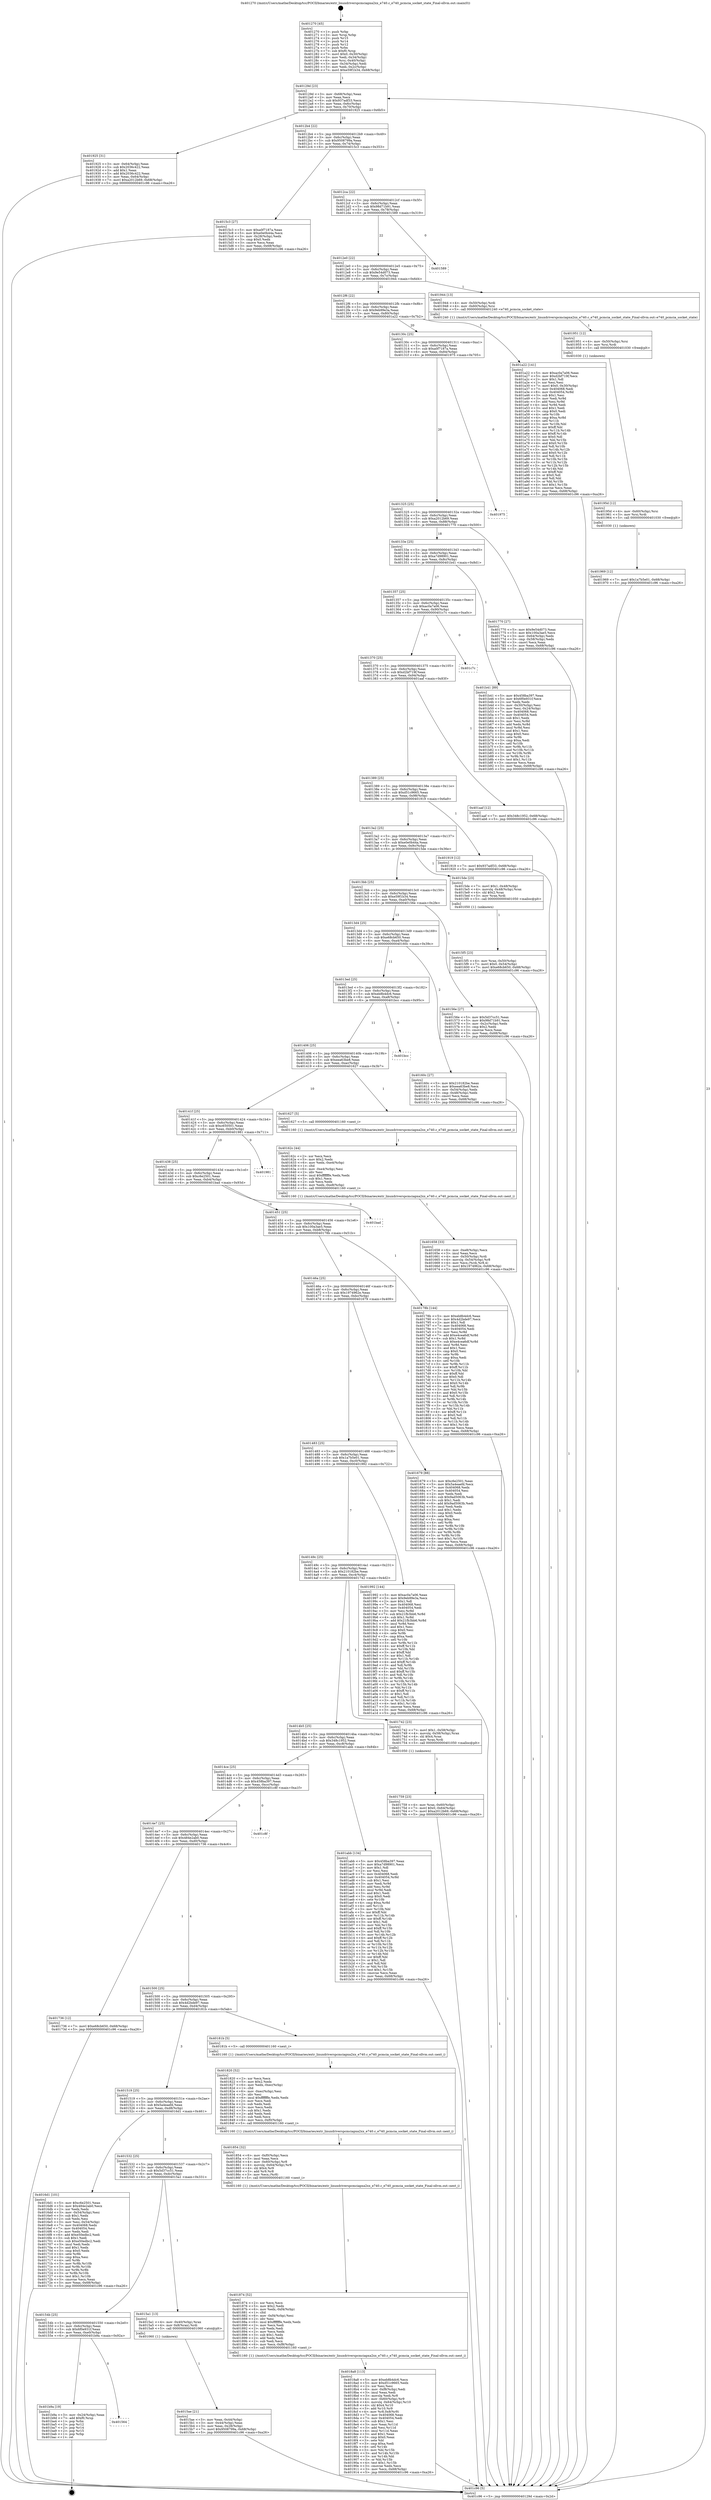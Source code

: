 digraph "0x401270" {
  label = "0x401270 (/mnt/c/Users/mathe/Desktop/tcc/POCII/binaries/extr_linuxdriverspcmciapxa2xx_e740.c_e740_pcmcia_socket_state_Final-ollvm.out::main(0))"
  labelloc = "t"
  node[shape=record]

  Entry [label="",width=0.3,height=0.3,shape=circle,fillcolor=black,style=filled]
  "0x40129d" [label="{
     0x40129d [23]\l
     | [instrs]\l
     &nbsp;&nbsp;0x40129d \<+3\>: mov -0x68(%rbp),%eax\l
     &nbsp;&nbsp;0x4012a0 \<+2\>: mov %eax,%ecx\l
     &nbsp;&nbsp;0x4012a2 \<+6\>: sub $0x937adf33,%ecx\l
     &nbsp;&nbsp;0x4012a8 \<+3\>: mov %eax,-0x6c(%rbp)\l
     &nbsp;&nbsp;0x4012ab \<+3\>: mov %ecx,-0x70(%rbp)\l
     &nbsp;&nbsp;0x4012ae \<+6\>: je 0000000000401925 \<main+0x6b5\>\l
  }"]
  "0x401925" [label="{
     0x401925 [31]\l
     | [instrs]\l
     &nbsp;&nbsp;0x401925 \<+3\>: mov -0x64(%rbp),%eax\l
     &nbsp;&nbsp;0x401928 \<+5\>: sub $0x2036c422,%eax\l
     &nbsp;&nbsp;0x40192d \<+3\>: add $0x1,%eax\l
     &nbsp;&nbsp;0x401930 \<+5\>: add $0x2036c422,%eax\l
     &nbsp;&nbsp;0x401935 \<+3\>: mov %eax,-0x64(%rbp)\l
     &nbsp;&nbsp;0x401938 \<+7\>: movl $0xa2012b69,-0x68(%rbp)\l
     &nbsp;&nbsp;0x40193f \<+5\>: jmp 0000000000401c96 \<main+0xa26\>\l
  }"]
  "0x4012b4" [label="{
     0x4012b4 [22]\l
     | [instrs]\l
     &nbsp;&nbsp;0x4012b4 \<+5\>: jmp 00000000004012b9 \<main+0x49\>\l
     &nbsp;&nbsp;0x4012b9 \<+3\>: mov -0x6c(%rbp),%eax\l
     &nbsp;&nbsp;0x4012bc \<+5\>: sub $0x9508799a,%eax\l
     &nbsp;&nbsp;0x4012c1 \<+3\>: mov %eax,-0x74(%rbp)\l
     &nbsp;&nbsp;0x4012c4 \<+6\>: je 00000000004015c3 \<main+0x353\>\l
  }"]
  Exit [label="",width=0.3,height=0.3,shape=circle,fillcolor=black,style=filled,peripheries=2]
  "0x4015c3" [label="{
     0x4015c3 [27]\l
     | [instrs]\l
     &nbsp;&nbsp;0x4015c3 \<+5\>: mov $0xa0f7187a,%eax\l
     &nbsp;&nbsp;0x4015c8 \<+5\>: mov $0xe0e0b44a,%ecx\l
     &nbsp;&nbsp;0x4015cd \<+3\>: mov -0x28(%rbp),%edx\l
     &nbsp;&nbsp;0x4015d0 \<+3\>: cmp $0x0,%edx\l
     &nbsp;&nbsp;0x4015d3 \<+3\>: cmove %ecx,%eax\l
     &nbsp;&nbsp;0x4015d6 \<+3\>: mov %eax,-0x68(%rbp)\l
     &nbsp;&nbsp;0x4015d9 \<+5\>: jmp 0000000000401c96 \<main+0xa26\>\l
  }"]
  "0x4012ca" [label="{
     0x4012ca [22]\l
     | [instrs]\l
     &nbsp;&nbsp;0x4012ca \<+5\>: jmp 00000000004012cf \<main+0x5f\>\l
     &nbsp;&nbsp;0x4012cf \<+3\>: mov -0x6c(%rbp),%eax\l
     &nbsp;&nbsp;0x4012d2 \<+5\>: sub $0x98d71b91,%eax\l
     &nbsp;&nbsp;0x4012d7 \<+3\>: mov %eax,-0x78(%rbp)\l
     &nbsp;&nbsp;0x4012da \<+6\>: je 0000000000401589 \<main+0x319\>\l
  }"]
  "0x401564" [label="{
     0x401564\l
  }", style=dashed]
  "0x401589" [label="{
     0x401589\l
  }", style=dashed]
  "0x4012e0" [label="{
     0x4012e0 [22]\l
     | [instrs]\l
     &nbsp;&nbsp;0x4012e0 \<+5\>: jmp 00000000004012e5 \<main+0x75\>\l
     &nbsp;&nbsp;0x4012e5 \<+3\>: mov -0x6c(%rbp),%eax\l
     &nbsp;&nbsp;0x4012e8 \<+5\>: sub $0x9e54d073,%eax\l
     &nbsp;&nbsp;0x4012ed \<+3\>: mov %eax,-0x7c(%rbp)\l
     &nbsp;&nbsp;0x4012f0 \<+6\>: je 0000000000401944 \<main+0x6d4\>\l
  }"]
  "0x401b9a" [label="{
     0x401b9a [19]\l
     | [instrs]\l
     &nbsp;&nbsp;0x401b9a \<+3\>: mov -0x24(%rbp),%eax\l
     &nbsp;&nbsp;0x401b9d \<+7\>: add $0xf0,%rsp\l
     &nbsp;&nbsp;0x401ba4 \<+1\>: pop %rbx\l
     &nbsp;&nbsp;0x401ba5 \<+2\>: pop %r12\l
     &nbsp;&nbsp;0x401ba7 \<+2\>: pop %r14\l
     &nbsp;&nbsp;0x401ba9 \<+2\>: pop %r15\l
     &nbsp;&nbsp;0x401bab \<+1\>: pop %rbp\l
     &nbsp;&nbsp;0x401bac \<+1\>: ret\l
  }"]
  "0x401944" [label="{
     0x401944 [13]\l
     | [instrs]\l
     &nbsp;&nbsp;0x401944 \<+4\>: mov -0x50(%rbp),%rdi\l
     &nbsp;&nbsp;0x401948 \<+4\>: mov -0x60(%rbp),%rsi\l
     &nbsp;&nbsp;0x40194c \<+5\>: call 0000000000401240 \<e740_pcmcia_socket_state\>\l
     | [calls]\l
     &nbsp;&nbsp;0x401240 \{1\} (/mnt/c/Users/mathe/Desktop/tcc/POCII/binaries/extr_linuxdriverspcmciapxa2xx_e740.c_e740_pcmcia_socket_state_Final-ollvm.out::e740_pcmcia_socket_state)\l
  }"]
  "0x4012f6" [label="{
     0x4012f6 [22]\l
     | [instrs]\l
     &nbsp;&nbsp;0x4012f6 \<+5\>: jmp 00000000004012fb \<main+0x8b\>\l
     &nbsp;&nbsp;0x4012fb \<+3\>: mov -0x6c(%rbp),%eax\l
     &nbsp;&nbsp;0x4012fe \<+5\>: sub $0x9eb99e3a,%eax\l
     &nbsp;&nbsp;0x401303 \<+3\>: mov %eax,-0x80(%rbp)\l
     &nbsp;&nbsp;0x401306 \<+6\>: je 0000000000401a22 \<main+0x7b2\>\l
  }"]
  "0x401969" [label="{
     0x401969 [12]\l
     | [instrs]\l
     &nbsp;&nbsp;0x401969 \<+7\>: movl $0x1a7b5e01,-0x68(%rbp)\l
     &nbsp;&nbsp;0x401970 \<+5\>: jmp 0000000000401c96 \<main+0xa26\>\l
  }"]
  "0x401a22" [label="{
     0x401a22 [141]\l
     | [instrs]\l
     &nbsp;&nbsp;0x401a22 \<+5\>: mov $0xac0a7a06,%eax\l
     &nbsp;&nbsp;0x401a27 \<+5\>: mov $0xd2bf719f,%ecx\l
     &nbsp;&nbsp;0x401a2c \<+2\>: mov $0x1,%dl\l
     &nbsp;&nbsp;0x401a2e \<+2\>: xor %esi,%esi\l
     &nbsp;&nbsp;0x401a30 \<+7\>: movl $0x0,-0x30(%rbp)\l
     &nbsp;&nbsp;0x401a37 \<+7\>: mov 0x404068,%edi\l
     &nbsp;&nbsp;0x401a3e \<+8\>: mov 0x404054,%r8d\l
     &nbsp;&nbsp;0x401a46 \<+3\>: sub $0x1,%esi\l
     &nbsp;&nbsp;0x401a49 \<+3\>: mov %edi,%r9d\l
     &nbsp;&nbsp;0x401a4c \<+3\>: add %esi,%r9d\l
     &nbsp;&nbsp;0x401a4f \<+4\>: imul %r9d,%edi\l
     &nbsp;&nbsp;0x401a53 \<+3\>: and $0x1,%edi\l
     &nbsp;&nbsp;0x401a56 \<+3\>: cmp $0x0,%edi\l
     &nbsp;&nbsp;0x401a59 \<+4\>: sete %r10b\l
     &nbsp;&nbsp;0x401a5d \<+4\>: cmp $0xa,%r8d\l
     &nbsp;&nbsp;0x401a61 \<+4\>: setl %r11b\l
     &nbsp;&nbsp;0x401a65 \<+3\>: mov %r10b,%bl\l
     &nbsp;&nbsp;0x401a68 \<+3\>: xor $0xff,%bl\l
     &nbsp;&nbsp;0x401a6b \<+3\>: mov %r11b,%r14b\l
     &nbsp;&nbsp;0x401a6e \<+4\>: xor $0xff,%r14b\l
     &nbsp;&nbsp;0x401a72 \<+3\>: xor $0x0,%dl\l
     &nbsp;&nbsp;0x401a75 \<+3\>: mov %bl,%r15b\l
     &nbsp;&nbsp;0x401a78 \<+4\>: and $0x0,%r15b\l
     &nbsp;&nbsp;0x401a7c \<+3\>: and %dl,%r10b\l
     &nbsp;&nbsp;0x401a7f \<+3\>: mov %r14b,%r12b\l
     &nbsp;&nbsp;0x401a82 \<+4\>: and $0x0,%r12b\l
     &nbsp;&nbsp;0x401a86 \<+3\>: and %dl,%r11b\l
     &nbsp;&nbsp;0x401a89 \<+3\>: or %r10b,%r15b\l
     &nbsp;&nbsp;0x401a8c \<+3\>: or %r11b,%r12b\l
     &nbsp;&nbsp;0x401a8f \<+3\>: xor %r12b,%r15b\l
     &nbsp;&nbsp;0x401a92 \<+3\>: or %r14b,%bl\l
     &nbsp;&nbsp;0x401a95 \<+3\>: xor $0xff,%bl\l
     &nbsp;&nbsp;0x401a98 \<+3\>: or $0x0,%dl\l
     &nbsp;&nbsp;0x401a9b \<+2\>: and %dl,%bl\l
     &nbsp;&nbsp;0x401a9d \<+3\>: or %bl,%r15b\l
     &nbsp;&nbsp;0x401aa0 \<+4\>: test $0x1,%r15b\l
     &nbsp;&nbsp;0x401aa4 \<+3\>: cmovne %ecx,%eax\l
     &nbsp;&nbsp;0x401aa7 \<+3\>: mov %eax,-0x68(%rbp)\l
     &nbsp;&nbsp;0x401aaa \<+5\>: jmp 0000000000401c96 \<main+0xa26\>\l
  }"]
  "0x40130c" [label="{
     0x40130c [25]\l
     | [instrs]\l
     &nbsp;&nbsp;0x40130c \<+5\>: jmp 0000000000401311 \<main+0xa1\>\l
     &nbsp;&nbsp;0x401311 \<+3\>: mov -0x6c(%rbp),%eax\l
     &nbsp;&nbsp;0x401314 \<+5\>: sub $0xa0f7187a,%eax\l
     &nbsp;&nbsp;0x401319 \<+6\>: mov %eax,-0x84(%rbp)\l
     &nbsp;&nbsp;0x40131f \<+6\>: je 0000000000401975 \<main+0x705\>\l
  }"]
  "0x40195d" [label="{
     0x40195d [12]\l
     | [instrs]\l
     &nbsp;&nbsp;0x40195d \<+4\>: mov -0x60(%rbp),%rsi\l
     &nbsp;&nbsp;0x401961 \<+3\>: mov %rsi,%rdi\l
     &nbsp;&nbsp;0x401964 \<+5\>: call 0000000000401030 \<free@plt\>\l
     | [calls]\l
     &nbsp;&nbsp;0x401030 \{1\} (unknown)\l
  }"]
  "0x401975" [label="{
     0x401975\l
  }", style=dashed]
  "0x401325" [label="{
     0x401325 [25]\l
     | [instrs]\l
     &nbsp;&nbsp;0x401325 \<+5\>: jmp 000000000040132a \<main+0xba\>\l
     &nbsp;&nbsp;0x40132a \<+3\>: mov -0x6c(%rbp),%eax\l
     &nbsp;&nbsp;0x40132d \<+5\>: sub $0xa2012b69,%eax\l
     &nbsp;&nbsp;0x401332 \<+6\>: mov %eax,-0x88(%rbp)\l
     &nbsp;&nbsp;0x401338 \<+6\>: je 0000000000401770 \<main+0x500\>\l
  }"]
  "0x401951" [label="{
     0x401951 [12]\l
     | [instrs]\l
     &nbsp;&nbsp;0x401951 \<+4\>: mov -0x50(%rbp),%rsi\l
     &nbsp;&nbsp;0x401955 \<+3\>: mov %rsi,%rdi\l
     &nbsp;&nbsp;0x401958 \<+5\>: call 0000000000401030 \<free@plt\>\l
     | [calls]\l
     &nbsp;&nbsp;0x401030 \{1\} (unknown)\l
  }"]
  "0x401770" [label="{
     0x401770 [27]\l
     | [instrs]\l
     &nbsp;&nbsp;0x401770 \<+5\>: mov $0x9e54d073,%eax\l
     &nbsp;&nbsp;0x401775 \<+5\>: mov $0x100a3ae5,%ecx\l
     &nbsp;&nbsp;0x40177a \<+3\>: mov -0x64(%rbp),%edx\l
     &nbsp;&nbsp;0x40177d \<+3\>: cmp -0x58(%rbp),%edx\l
     &nbsp;&nbsp;0x401780 \<+3\>: cmovl %ecx,%eax\l
     &nbsp;&nbsp;0x401783 \<+3\>: mov %eax,-0x68(%rbp)\l
     &nbsp;&nbsp;0x401786 \<+5\>: jmp 0000000000401c96 \<main+0xa26\>\l
  }"]
  "0x40133e" [label="{
     0x40133e [25]\l
     | [instrs]\l
     &nbsp;&nbsp;0x40133e \<+5\>: jmp 0000000000401343 \<main+0xd3\>\l
     &nbsp;&nbsp;0x401343 \<+3\>: mov -0x6c(%rbp),%eax\l
     &nbsp;&nbsp;0x401346 \<+5\>: sub $0xa7d98901,%eax\l
     &nbsp;&nbsp;0x40134b \<+6\>: mov %eax,-0x8c(%rbp)\l
     &nbsp;&nbsp;0x401351 \<+6\>: je 0000000000401b41 \<main+0x8d1\>\l
  }"]
  "0x4018a8" [label="{
     0x4018a8 [113]\l
     | [instrs]\l
     &nbsp;&nbsp;0x4018a8 \<+5\>: mov $0xeb8b4dc6,%ecx\l
     &nbsp;&nbsp;0x4018ad \<+5\>: mov $0xd51c9665,%edx\l
     &nbsp;&nbsp;0x4018b2 \<+2\>: xor %esi,%esi\l
     &nbsp;&nbsp;0x4018b4 \<+6\>: mov -0xf8(%rbp),%edi\l
     &nbsp;&nbsp;0x4018ba \<+3\>: imul %eax,%edi\l
     &nbsp;&nbsp;0x4018bd \<+3\>: movslq %edi,%r8\l
     &nbsp;&nbsp;0x4018c0 \<+4\>: mov -0x60(%rbp),%r9\l
     &nbsp;&nbsp;0x4018c4 \<+4\>: movslq -0x64(%rbp),%r10\l
     &nbsp;&nbsp;0x4018c8 \<+4\>: shl $0x4,%r10\l
     &nbsp;&nbsp;0x4018cc \<+3\>: add %r10,%r9\l
     &nbsp;&nbsp;0x4018cf \<+4\>: mov %r8,0x8(%r9)\l
     &nbsp;&nbsp;0x4018d3 \<+7\>: mov 0x404068,%eax\l
     &nbsp;&nbsp;0x4018da \<+7\>: mov 0x404054,%edi\l
     &nbsp;&nbsp;0x4018e1 \<+3\>: sub $0x1,%esi\l
     &nbsp;&nbsp;0x4018e4 \<+3\>: mov %eax,%r11d\l
     &nbsp;&nbsp;0x4018e7 \<+3\>: add %esi,%r11d\l
     &nbsp;&nbsp;0x4018ea \<+4\>: imul %r11d,%eax\l
     &nbsp;&nbsp;0x4018ee \<+3\>: and $0x1,%eax\l
     &nbsp;&nbsp;0x4018f1 \<+3\>: cmp $0x0,%eax\l
     &nbsp;&nbsp;0x4018f4 \<+3\>: sete %bl\l
     &nbsp;&nbsp;0x4018f7 \<+3\>: cmp $0xa,%edi\l
     &nbsp;&nbsp;0x4018fa \<+4\>: setl %r14b\l
     &nbsp;&nbsp;0x4018fe \<+3\>: mov %bl,%r15b\l
     &nbsp;&nbsp;0x401901 \<+3\>: and %r14b,%r15b\l
     &nbsp;&nbsp;0x401904 \<+3\>: xor %r14b,%bl\l
     &nbsp;&nbsp;0x401907 \<+3\>: or %bl,%r15b\l
     &nbsp;&nbsp;0x40190a \<+4\>: test $0x1,%r15b\l
     &nbsp;&nbsp;0x40190e \<+3\>: cmovne %edx,%ecx\l
     &nbsp;&nbsp;0x401911 \<+3\>: mov %ecx,-0x68(%rbp)\l
     &nbsp;&nbsp;0x401914 \<+5\>: jmp 0000000000401c96 \<main+0xa26\>\l
  }"]
  "0x401b41" [label="{
     0x401b41 [89]\l
     | [instrs]\l
     &nbsp;&nbsp;0x401b41 \<+5\>: mov $0x458ba397,%eax\l
     &nbsp;&nbsp;0x401b46 \<+5\>: mov $0x6f0e931f,%ecx\l
     &nbsp;&nbsp;0x401b4b \<+2\>: xor %edx,%edx\l
     &nbsp;&nbsp;0x401b4d \<+3\>: mov -0x30(%rbp),%esi\l
     &nbsp;&nbsp;0x401b50 \<+3\>: mov %esi,-0x24(%rbp)\l
     &nbsp;&nbsp;0x401b53 \<+7\>: mov 0x404068,%esi\l
     &nbsp;&nbsp;0x401b5a \<+7\>: mov 0x404054,%edi\l
     &nbsp;&nbsp;0x401b61 \<+3\>: sub $0x1,%edx\l
     &nbsp;&nbsp;0x401b64 \<+3\>: mov %esi,%r8d\l
     &nbsp;&nbsp;0x401b67 \<+3\>: add %edx,%r8d\l
     &nbsp;&nbsp;0x401b6a \<+4\>: imul %r8d,%esi\l
     &nbsp;&nbsp;0x401b6e \<+3\>: and $0x1,%esi\l
     &nbsp;&nbsp;0x401b71 \<+3\>: cmp $0x0,%esi\l
     &nbsp;&nbsp;0x401b74 \<+4\>: sete %r9b\l
     &nbsp;&nbsp;0x401b78 \<+3\>: cmp $0xa,%edi\l
     &nbsp;&nbsp;0x401b7b \<+4\>: setl %r10b\l
     &nbsp;&nbsp;0x401b7f \<+3\>: mov %r9b,%r11b\l
     &nbsp;&nbsp;0x401b82 \<+3\>: and %r10b,%r11b\l
     &nbsp;&nbsp;0x401b85 \<+3\>: xor %r10b,%r9b\l
     &nbsp;&nbsp;0x401b88 \<+3\>: or %r9b,%r11b\l
     &nbsp;&nbsp;0x401b8b \<+4\>: test $0x1,%r11b\l
     &nbsp;&nbsp;0x401b8f \<+3\>: cmovne %ecx,%eax\l
     &nbsp;&nbsp;0x401b92 \<+3\>: mov %eax,-0x68(%rbp)\l
     &nbsp;&nbsp;0x401b95 \<+5\>: jmp 0000000000401c96 \<main+0xa26\>\l
  }"]
  "0x401357" [label="{
     0x401357 [25]\l
     | [instrs]\l
     &nbsp;&nbsp;0x401357 \<+5\>: jmp 000000000040135c \<main+0xec\>\l
     &nbsp;&nbsp;0x40135c \<+3\>: mov -0x6c(%rbp),%eax\l
     &nbsp;&nbsp;0x40135f \<+5\>: sub $0xac0a7a06,%eax\l
     &nbsp;&nbsp;0x401364 \<+6\>: mov %eax,-0x90(%rbp)\l
     &nbsp;&nbsp;0x40136a \<+6\>: je 0000000000401c7c \<main+0xa0c\>\l
  }"]
  "0x401874" [label="{
     0x401874 [52]\l
     | [instrs]\l
     &nbsp;&nbsp;0x401874 \<+2\>: xor %ecx,%ecx\l
     &nbsp;&nbsp;0x401876 \<+5\>: mov $0x2,%edx\l
     &nbsp;&nbsp;0x40187b \<+6\>: mov %edx,-0xf4(%rbp)\l
     &nbsp;&nbsp;0x401881 \<+1\>: cltd\l
     &nbsp;&nbsp;0x401882 \<+6\>: mov -0xf4(%rbp),%esi\l
     &nbsp;&nbsp;0x401888 \<+2\>: idiv %esi\l
     &nbsp;&nbsp;0x40188a \<+6\>: imul $0xfffffffe,%edx,%edx\l
     &nbsp;&nbsp;0x401890 \<+2\>: mov %ecx,%edi\l
     &nbsp;&nbsp;0x401892 \<+2\>: sub %edx,%edi\l
     &nbsp;&nbsp;0x401894 \<+2\>: mov %ecx,%edx\l
     &nbsp;&nbsp;0x401896 \<+3\>: sub $0x1,%edx\l
     &nbsp;&nbsp;0x401899 \<+2\>: add %edx,%edi\l
     &nbsp;&nbsp;0x40189b \<+2\>: sub %edi,%ecx\l
     &nbsp;&nbsp;0x40189d \<+6\>: mov %ecx,-0xf8(%rbp)\l
     &nbsp;&nbsp;0x4018a3 \<+5\>: call 0000000000401160 \<next_i\>\l
     | [calls]\l
     &nbsp;&nbsp;0x401160 \{1\} (/mnt/c/Users/mathe/Desktop/tcc/POCII/binaries/extr_linuxdriverspcmciapxa2xx_e740.c_e740_pcmcia_socket_state_Final-ollvm.out::next_i)\l
  }"]
  "0x401c7c" [label="{
     0x401c7c\l
  }", style=dashed]
  "0x401370" [label="{
     0x401370 [25]\l
     | [instrs]\l
     &nbsp;&nbsp;0x401370 \<+5\>: jmp 0000000000401375 \<main+0x105\>\l
     &nbsp;&nbsp;0x401375 \<+3\>: mov -0x6c(%rbp),%eax\l
     &nbsp;&nbsp;0x401378 \<+5\>: sub $0xd2bf719f,%eax\l
     &nbsp;&nbsp;0x40137d \<+6\>: mov %eax,-0x94(%rbp)\l
     &nbsp;&nbsp;0x401383 \<+6\>: je 0000000000401aaf \<main+0x83f\>\l
  }"]
  "0x401854" [label="{
     0x401854 [32]\l
     | [instrs]\l
     &nbsp;&nbsp;0x401854 \<+6\>: mov -0xf0(%rbp),%ecx\l
     &nbsp;&nbsp;0x40185a \<+3\>: imul %eax,%ecx\l
     &nbsp;&nbsp;0x40185d \<+4\>: mov -0x60(%rbp),%r8\l
     &nbsp;&nbsp;0x401861 \<+4\>: movslq -0x64(%rbp),%r9\l
     &nbsp;&nbsp;0x401865 \<+4\>: shl $0x4,%r9\l
     &nbsp;&nbsp;0x401869 \<+3\>: add %r9,%r8\l
     &nbsp;&nbsp;0x40186c \<+3\>: mov %ecx,(%r8)\l
     &nbsp;&nbsp;0x40186f \<+5\>: call 0000000000401160 \<next_i\>\l
     | [calls]\l
     &nbsp;&nbsp;0x401160 \{1\} (/mnt/c/Users/mathe/Desktop/tcc/POCII/binaries/extr_linuxdriverspcmciapxa2xx_e740.c_e740_pcmcia_socket_state_Final-ollvm.out::next_i)\l
  }"]
  "0x401aaf" [label="{
     0x401aaf [12]\l
     | [instrs]\l
     &nbsp;&nbsp;0x401aaf \<+7\>: movl $0x348c1952,-0x68(%rbp)\l
     &nbsp;&nbsp;0x401ab6 \<+5\>: jmp 0000000000401c96 \<main+0xa26\>\l
  }"]
  "0x401389" [label="{
     0x401389 [25]\l
     | [instrs]\l
     &nbsp;&nbsp;0x401389 \<+5\>: jmp 000000000040138e \<main+0x11e\>\l
     &nbsp;&nbsp;0x40138e \<+3\>: mov -0x6c(%rbp),%eax\l
     &nbsp;&nbsp;0x401391 \<+5\>: sub $0xd51c9665,%eax\l
     &nbsp;&nbsp;0x401396 \<+6\>: mov %eax,-0x98(%rbp)\l
     &nbsp;&nbsp;0x40139c \<+6\>: je 0000000000401919 \<main+0x6a9\>\l
  }"]
  "0x401820" [label="{
     0x401820 [52]\l
     | [instrs]\l
     &nbsp;&nbsp;0x401820 \<+2\>: xor %ecx,%ecx\l
     &nbsp;&nbsp;0x401822 \<+5\>: mov $0x2,%edx\l
     &nbsp;&nbsp;0x401827 \<+6\>: mov %edx,-0xec(%rbp)\l
     &nbsp;&nbsp;0x40182d \<+1\>: cltd\l
     &nbsp;&nbsp;0x40182e \<+6\>: mov -0xec(%rbp),%esi\l
     &nbsp;&nbsp;0x401834 \<+2\>: idiv %esi\l
     &nbsp;&nbsp;0x401836 \<+6\>: imul $0xfffffffe,%edx,%edx\l
     &nbsp;&nbsp;0x40183c \<+2\>: mov %ecx,%edi\l
     &nbsp;&nbsp;0x40183e \<+2\>: sub %edx,%edi\l
     &nbsp;&nbsp;0x401840 \<+2\>: mov %ecx,%edx\l
     &nbsp;&nbsp;0x401842 \<+3\>: sub $0x1,%edx\l
     &nbsp;&nbsp;0x401845 \<+2\>: add %edx,%edi\l
     &nbsp;&nbsp;0x401847 \<+2\>: sub %edi,%ecx\l
     &nbsp;&nbsp;0x401849 \<+6\>: mov %ecx,-0xf0(%rbp)\l
     &nbsp;&nbsp;0x40184f \<+5\>: call 0000000000401160 \<next_i\>\l
     | [calls]\l
     &nbsp;&nbsp;0x401160 \{1\} (/mnt/c/Users/mathe/Desktop/tcc/POCII/binaries/extr_linuxdriverspcmciapxa2xx_e740.c_e740_pcmcia_socket_state_Final-ollvm.out::next_i)\l
  }"]
  "0x401919" [label="{
     0x401919 [12]\l
     | [instrs]\l
     &nbsp;&nbsp;0x401919 \<+7\>: movl $0x937adf33,-0x68(%rbp)\l
     &nbsp;&nbsp;0x401920 \<+5\>: jmp 0000000000401c96 \<main+0xa26\>\l
  }"]
  "0x4013a2" [label="{
     0x4013a2 [25]\l
     | [instrs]\l
     &nbsp;&nbsp;0x4013a2 \<+5\>: jmp 00000000004013a7 \<main+0x137\>\l
     &nbsp;&nbsp;0x4013a7 \<+3\>: mov -0x6c(%rbp),%eax\l
     &nbsp;&nbsp;0x4013aa \<+5\>: sub $0xe0e0b44a,%eax\l
     &nbsp;&nbsp;0x4013af \<+6\>: mov %eax,-0x9c(%rbp)\l
     &nbsp;&nbsp;0x4013b5 \<+6\>: je 00000000004015de \<main+0x36e\>\l
  }"]
  "0x401759" [label="{
     0x401759 [23]\l
     | [instrs]\l
     &nbsp;&nbsp;0x401759 \<+4\>: mov %rax,-0x60(%rbp)\l
     &nbsp;&nbsp;0x40175d \<+7\>: movl $0x0,-0x64(%rbp)\l
     &nbsp;&nbsp;0x401764 \<+7\>: movl $0xa2012b69,-0x68(%rbp)\l
     &nbsp;&nbsp;0x40176b \<+5\>: jmp 0000000000401c96 \<main+0xa26\>\l
  }"]
  "0x4015de" [label="{
     0x4015de [23]\l
     | [instrs]\l
     &nbsp;&nbsp;0x4015de \<+7\>: movl $0x1,-0x48(%rbp)\l
     &nbsp;&nbsp;0x4015e5 \<+4\>: movslq -0x48(%rbp),%rax\l
     &nbsp;&nbsp;0x4015e9 \<+4\>: shl $0x2,%rax\l
     &nbsp;&nbsp;0x4015ed \<+3\>: mov %rax,%rdi\l
     &nbsp;&nbsp;0x4015f0 \<+5\>: call 0000000000401050 \<malloc@plt\>\l
     | [calls]\l
     &nbsp;&nbsp;0x401050 \{1\} (unknown)\l
  }"]
  "0x4013bb" [label="{
     0x4013bb [25]\l
     | [instrs]\l
     &nbsp;&nbsp;0x4013bb \<+5\>: jmp 00000000004013c0 \<main+0x150\>\l
     &nbsp;&nbsp;0x4013c0 \<+3\>: mov -0x6c(%rbp),%eax\l
     &nbsp;&nbsp;0x4013c3 \<+5\>: sub $0xe59f1b34,%eax\l
     &nbsp;&nbsp;0x4013c8 \<+6\>: mov %eax,-0xa0(%rbp)\l
     &nbsp;&nbsp;0x4013ce \<+6\>: je 000000000040156e \<main+0x2fe\>\l
  }"]
  "0x401658" [label="{
     0x401658 [33]\l
     | [instrs]\l
     &nbsp;&nbsp;0x401658 \<+6\>: mov -0xe8(%rbp),%ecx\l
     &nbsp;&nbsp;0x40165e \<+3\>: imul %eax,%ecx\l
     &nbsp;&nbsp;0x401661 \<+4\>: mov -0x50(%rbp),%rdi\l
     &nbsp;&nbsp;0x401665 \<+4\>: movslq -0x54(%rbp),%r8\l
     &nbsp;&nbsp;0x401669 \<+4\>: mov %ecx,(%rdi,%r8,4)\l
     &nbsp;&nbsp;0x40166d \<+7\>: movl $0x1974962e,-0x68(%rbp)\l
     &nbsp;&nbsp;0x401674 \<+5\>: jmp 0000000000401c96 \<main+0xa26\>\l
  }"]
  "0x40156e" [label="{
     0x40156e [27]\l
     | [instrs]\l
     &nbsp;&nbsp;0x40156e \<+5\>: mov $0x5d37cc51,%eax\l
     &nbsp;&nbsp;0x401573 \<+5\>: mov $0x98d71b91,%ecx\l
     &nbsp;&nbsp;0x401578 \<+3\>: mov -0x2c(%rbp),%edx\l
     &nbsp;&nbsp;0x40157b \<+3\>: cmp $0x2,%edx\l
     &nbsp;&nbsp;0x40157e \<+3\>: cmovne %ecx,%eax\l
     &nbsp;&nbsp;0x401581 \<+3\>: mov %eax,-0x68(%rbp)\l
     &nbsp;&nbsp;0x401584 \<+5\>: jmp 0000000000401c96 \<main+0xa26\>\l
  }"]
  "0x4013d4" [label="{
     0x4013d4 [25]\l
     | [instrs]\l
     &nbsp;&nbsp;0x4013d4 \<+5\>: jmp 00000000004013d9 \<main+0x169\>\l
     &nbsp;&nbsp;0x4013d9 \<+3\>: mov -0x6c(%rbp),%eax\l
     &nbsp;&nbsp;0x4013dc \<+5\>: sub $0xe68cb650,%eax\l
     &nbsp;&nbsp;0x4013e1 \<+6\>: mov %eax,-0xa4(%rbp)\l
     &nbsp;&nbsp;0x4013e7 \<+6\>: je 000000000040160c \<main+0x39c\>\l
  }"]
  "0x401c96" [label="{
     0x401c96 [5]\l
     | [instrs]\l
     &nbsp;&nbsp;0x401c96 \<+5\>: jmp 000000000040129d \<main+0x2d\>\l
  }"]
  "0x401270" [label="{
     0x401270 [45]\l
     | [instrs]\l
     &nbsp;&nbsp;0x401270 \<+1\>: push %rbp\l
     &nbsp;&nbsp;0x401271 \<+3\>: mov %rsp,%rbp\l
     &nbsp;&nbsp;0x401274 \<+2\>: push %r15\l
     &nbsp;&nbsp;0x401276 \<+2\>: push %r14\l
     &nbsp;&nbsp;0x401278 \<+2\>: push %r12\l
     &nbsp;&nbsp;0x40127a \<+1\>: push %rbx\l
     &nbsp;&nbsp;0x40127b \<+7\>: sub $0xf0,%rsp\l
     &nbsp;&nbsp;0x401282 \<+7\>: movl $0x0,-0x30(%rbp)\l
     &nbsp;&nbsp;0x401289 \<+3\>: mov %edi,-0x34(%rbp)\l
     &nbsp;&nbsp;0x40128c \<+4\>: mov %rsi,-0x40(%rbp)\l
     &nbsp;&nbsp;0x401290 \<+3\>: mov -0x34(%rbp),%edi\l
     &nbsp;&nbsp;0x401293 \<+3\>: mov %edi,-0x2c(%rbp)\l
     &nbsp;&nbsp;0x401296 \<+7\>: movl $0xe59f1b34,-0x68(%rbp)\l
  }"]
  "0x40162c" [label="{
     0x40162c [44]\l
     | [instrs]\l
     &nbsp;&nbsp;0x40162c \<+2\>: xor %ecx,%ecx\l
     &nbsp;&nbsp;0x40162e \<+5\>: mov $0x2,%edx\l
     &nbsp;&nbsp;0x401633 \<+6\>: mov %edx,-0xe4(%rbp)\l
     &nbsp;&nbsp;0x401639 \<+1\>: cltd\l
     &nbsp;&nbsp;0x40163a \<+6\>: mov -0xe4(%rbp),%esi\l
     &nbsp;&nbsp;0x401640 \<+2\>: idiv %esi\l
     &nbsp;&nbsp;0x401642 \<+6\>: imul $0xfffffffe,%edx,%edx\l
     &nbsp;&nbsp;0x401648 \<+3\>: sub $0x1,%ecx\l
     &nbsp;&nbsp;0x40164b \<+2\>: sub %ecx,%edx\l
     &nbsp;&nbsp;0x40164d \<+6\>: mov %edx,-0xe8(%rbp)\l
     &nbsp;&nbsp;0x401653 \<+5\>: call 0000000000401160 \<next_i\>\l
     | [calls]\l
     &nbsp;&nbsp;0x401160 \{1\} (/mnt/c/Users/mathe/Desktop/tcc/POCII/binaries/extr_linuxdriverspcmciapxa2xx_e740.c_e740_pcmcia_socket_state_Final-ollvm.out::next_i)\l
  }"]
  "0x40160c" [label="{
     0x40160c [27]\l
     | [instrs]\l
     &nbsp;&nbsp;0x40160c \<+5\>: mov $0x210182be,%eax\l
     &nbsp;&nbsp;0x401611 \<+5\>: mov $0xeea63be8,%ecx\l
     &nbsp;&nbsp;0x401616 \<+3\>: mov -0x54(%rbp),%edx\l
     &nbsp;&nbsp;0x401619 \<+3\>: cmp -0x48(%rbp),%edx\l
     &nbsp;&nbsp;0x40161c \<+3\>: cmovl %ecx,%eax\l
     &nbsp;&nbsp;0x40161f \<+3\>: mov %eax,-0x68(%rbp)\l
     &nbsp;&nbsp;0x401622 \<+5\>: jmp 0000000000401c96 \<main+0xa26\>\l
  }"]
  "0x4013ed" [label="{
     0x4013ed [25]\l
     | [instrs]\l
     &nbsp;&nbsp;0x4013ed \<+5\>: jmp 00000000004013f2 \<main+0x182\>\l
     &nbsp;&nbsp;0x4013f2 \<+3\>: mov -0x6c(%rbp),%eax\l
     &nbsp;&nbsp;0x4013f5 \<+5\>: sub $0xeb8b4dc6,%eax\l
     &nbsp;&nbsp;0x4013fa \<+6\>: mov %eax,-0xa8(%rbp)\l
     &nbsp;&nbsp;0x401400 \<+6\>: je 0000000000401bcc \<main+0x95c\>\l
  }"]
  "0x4015f5" [label="{
     0x4015f5 [23]\l
     | [instrs]\l
     &nbsp;&nbsp;0x4015f5 \<+4\>: mov %rax,-0x50(%rbp)\l
     &nbsp;&nbsp;0x4015f9 \<+7\>: movl $0x0,-0x54(%rbp)\l
     &nbsp;&nbsp;0x401600 \<+7\>: movl $0xe68cb650,-0x68(%rbp)\l
     &nbsp;&nbsp;0x401607 \<+5\>: jmp 0000000000401c96 \<main+0xa26\>\l
  }"]
  "0x401bcc" [label="{
     0x401bcc\l
  }", style=dashed]
  "0x401406" [label="{
     0x401406 [25]\l
     | [instrs]\l
     &nbsp;&nbsp;0x401406 \<+5\>: jmp 000000000040140b \<main+0x19b\>\l
     &nbsp;&nbsp;0x40140b \<+3\>: mov -0x6c(%rbp),%eax\l
     &nbsp;&nbsp;0x40140e \<+5\>: sub $0xeea63be8,%eax\l
     &nbsp;&nbsp;0x401413 \<+6\>: mov %eax,-0xac(%rbp)\l
     &nbsp;&nbsp;0x401419 \<+6\>: je 0000000000401627 \<main+0x3b7\>\l
  }"]
  "0x4015ae" [label="{
     0x4015ae [21]\l
     | [instrs]\l
     &nbsp;&nbsp;0x4015ae \<+3\>: mov %eax,-0x44(%rbp)\l
     &nbsp;&nbsp;0x4015b1 \<+3\>: mov -0x44(%rbp),%eax\l
     &nbsp;&nbsp;0x4015b4 \<+3\>: mov %eax,-0x28(%rbp)\l
     &nbsp;&nbsp;0x4015b7 \<+7\>: movl $0x9508799a,-0x68(%rbp)\l
     &nbsp;&nbsp;0x4015be \<+5\>: jmp 0000000000401c96 \<main+0xa26\>\l
  }"]
  "0x401627" [label="{
     0x401627 [5]\l
     | [instrs]\l
     &nbsp;&nbsp;0x401627 \<+5\>: call 0000000000401160 \<next_i\>\l
     | [calls]\l
     &nbsp;&nbsp;0x401160 \{1\} (/mnt/c/Users/mathe/Desktop/tcc/POCII/binaries/extr_linuxdriverspcmciapxa2xx_e740.c_e740_pcmcia_socket_state_Final-ollvm.out::next_i)\l
  }"]
  "0x40141f" [label="{
     0x40141f [25]\l
     | [instrs]\l
     &nbsp;&nbsp;0x40141f \<+5\>: jmp 0000000000401424 \<main+0x1b4\>\l
     &nbsp;&nbsp;0x401424 \<+3\>: mov -0x6c(%rbp),%eax\l
     &nbsp;&nbsp;0x401427 \<+5\>: sub $0xc650501,%eax\l
     &nbsp;&nbsp;0x40142c \<+6\>: mov %eax,-0xb0(%rbp)\l
     &nbsp;&nbsp;0x401432 \<+6\>: je 0000000000401981 \<main+0x711\>\l
  }"]
  "0x40154b" [label="{
     0x40154b [25]\l
     | [instrs]\l
     &nbsp;&nbsp;0x40154b \<+5\>: jmp 0000000000401550 \<main+0x2e0\>\l
     &nbsp;&nbsp;0x401550 \<+3\>: mov -0x6c(%rbp),%eax\l
     &nbsp;&nbsp;0x401553 \<+5\>: sub $0x6f0e931f,%eax\l
     &nbsp;&nbsp;0x401558 \<+6\>: mov %eax,-0xe0(%rbp)\l
     &nbsp;&nbsp;0x40155e \<+6\>: je 0000000000401b9a \<main+0x92a\>\l
  }"]
  "0x401981" [label="{
     0x401981\l
  }", style=dashed]
  "0x401438" [label="{
     0x401438 [25]\l
     | [instrs]\l
     &nbsp;&nbsp;0x401438 \<+5\>: jmp 000000000040143d \<main+0x1cd\>\l
     &nbsp;&nbsp;0x40143d \<+3\>: mov -0x6c(%rbp),%eax\l
     &nbsp;&nbsp;0x401440 \<+5\>: sub $0xc6e2501,%eax\l
     &nbsp;&nbsp;0x401445 \<+6\>: mov %eax,-0xb4(%rbp)\l
     &nbsp;&nbsp;0x40144b \<+6\>: je 0000000000401bad \<main+0x93d\>\l
  }"]
  "0x4015a1" [label="{
     0x4015a1 [13]\l
     | [instrs]\l
     &nbsp;&nbsp;0x4015a1 \<+4\>: mov -0x40(%rbp),%rax\l
     &nbsp;&nbsp;0x4015a5 \<+4\>: mov 0x8(%rax),%rdi\l
     &nbsp;&nbsp;0x4015a9 \<+5\>: call 0000000000401060 \<atoi@plt\>\l
     | [calls]\l
     &nbsp;&nbsp;0x401060 \{1\} (unknown)\l
  }"]
  "0x401bad" [label="{
     0x401bad\l
  }", style=dashed]
  "0x401451" [label="{
     0x401451 [25]\l
     | [instrs]\l
     &nbsp;&nbsp;0x401451 \<+5\>: jmp 0000000000401456 \<main+0x1e6\>\l
     &nbsp;&nbsp;0x401456 \<+3\>: mov -0x6c(%rbp),%eax\l
     &nbsp;&nbsp;0x401459 \<+5\>: sub $0x100a3ae5,%eax\l
     &nbsp;&nbsp;0x40145e \<+6\>: mov %eax,-0xb8(%rbp)\l
     &nbsp;&nbsp;0x401464 \<+6\>: je 000000000040178b \<main+0x51b\>\l
  }"]
  "0x401532" [label="{
     0x401532 [25]\l
     | [instrs]\l
     &nbsp;&nbsp;0x401532 \<+5\>: jmp 0000000000401537 \<main+0x2c7\>\l
     &nbsp;&nbsp;0x401537 \<+3\>: mov -0x6c(%rbp),%eax\l
     &nbsp;&nbsp;0x40153a \<+5\>: sub $0x5d37cc51,%eax\l
     &nbsp;&nbsp;0x40153f \<+6\>: mov %eax,-0xdc(%rbp)\l
     &nbsp;&nbsp;0x401545 \<+6\>: je 00000000004015a1 \<main+0x331\>\l
  }"]
  "0x40178b" [label="{
     0x40178b [144]\l
     | [instrs]\l
     &nbsp;&nbsp;0x40178b \<+5\>: mov $0xeb8b4dc6,%eax\l
     &nbsp;&nbsp;0x401790 \<+5\>: mov $0x4d2bde97,%ecx\l
     &nbsp;&nbsp;0x401795 \<+2\>: mov $0x1,%dl\l
     &nbsp;&nbsp;0x401797 \<+7\>: mov 0x404068,%esi\l
     &nbsp;&nbsp;0x40179e \<+7\>: mov 0x404054,%edi\l
     &nbsp;&nbsp;0x4017a5 \<+3\>: mov %esi,%r8d\l
     &nbsp;&nbsp;0x4017a8 \<+7\>: add $0xe4cea6df,%r8d\l
     &nbsp;&nbsp;0x4017af \<+4\>: sub $0x1,%r8d\l
     &nbsp;&nbsp;0x4017b3 \<+7\>: sub $0xe4cea6df,%r8d\l
     &nbsp;&nbsp;0x4017ba \<+4\>: imul %r8d,%esi\l
     &nbsp;&nbsp;0x4017be \<+3\>: and $0x1,%esi\l
     &nbsp;&nbsp;0x4017c1 \<+3\>: cmp $0x0,%esi\l
     &nbsp;&nbsp;0x4017c4 \<+4\>: sete %r9b\l
     &nbsp;&nbsp;0x4017c8 \<+3\>: cmp $0xa,%edi\l
     &nbsp;&nbsp;0x4017cb \<+4\>: setl %r10b\l
     &nbsp;&nbsp;0x4017cf \<+3\>: mov %r9b,%r11b\l
     &nbsp;&nbsp;0x4017d2 \<+4\>: xor $0xff,%r11b\l
     &nbsp;&nbsp;0x4017d6 \<+3\>: mov %r10b,%bl\l
     &nbsp;&nbsp;0x4017d9 \<+3\>: xor $0xff,%bl\l
     &nbsp;&nbsp;0x4017dc \<+3\>: xor $0x0,%dl\l
     &nbsp;&nbsp;0x4017df \<+3\>: mov %r11b,%r14b\l
     &nbsp;&nbsp;0x4017e2 \<+4\>: and $0x0,%r14b\l
     &nbsp;&nbsp;0x4017e6 \<+3\>: and %dl,%r9b\l
     &nbsp;&nbsp;0x4017e9 \<+3\>: mov %bl,%r15b\l
     &nbsp;&nbsp;0x4017ec \<+4\>: and $0x0,%r15b\l
     &nbsp;&nbsp;0x4017f0 \<+3\>: and %dl,%r10b\l
     &nbsp;&nbsp;0x4017f3 \<+3\>: or %r9b,%r14b\l
     &nbsp;&nbsp;0x4017f6 \<+3\>: or %r10b,%r15b\l
     &nbsp;&nbsp;0x4017f9 \<+3\>: xor %r15b,%r14b\l
     &nbsp;&nbsp;0x4017fc \<+3\>: or %bl,%r11b\l
     &nbsp;&nbsp;0x4017ff \<+4\>: xor $0xff,%r11b\l
     &nbsp;&nbsp;0x401803 \<+3\>: or $0x0,%dl\l
     &nbsp;&nbsp;0x401806 \<+3\>: and %dl,%r11b\l
     &nbsp;&nbsp;0x401809 \<+3\>: or %r11b,%r14b\l
     &nbsp;&nbsp;0x40180c \<+4\>: test $0x1,%r14b\l
     &nbsp;&nbsp;0x401810 \<+3\>: cmovne %ecx,%eax\l
     &nbsp;&nbsp;0x401813 \<+3\>: mov %eax,-0x68(%rbp)\l
     &nbsp;&nbsp;0x401816 \<+5\>: jmp 0000000000401c96 \<main+0xa26\>\l
  }"]
  "0x40146a" [label="{
     0x40146a [25]\l
     | [instrs]\l
     &nbsp;&nbsp;0x40146a \<+5\>: jmp 000000000040146f \<main+0x1ff\>\l
     &nbsp;&nbsp;0x40146f \<+3\>: mov -0x6c(%rbp),%eax\l
     &nbsp;&nbsp;0x401472 \<+5\>: sub $0x1974962e,%eax\l
     &nbsp;&nbsp;0x401477 \<+6\>: mov %eax,-0xbc(%rbp)\l
     &nbsp;&nbsp;0x40147d \<+6\>: je 0000000000401679 \<main+0x409\>\l
  }"]
  "0x4016d1" [label="{
     0x4016d1 [101]\l
     | [instrs]\l
     &nbsp;&nbsp;0x4016d1 \<+5\>: mov $0xc6e2501,%eax\l
     &nbsp;&nbsp;0x4016d6 \<+5\>: mov $0x484e2ab0,%ecx\l
     &nbsp;&nbsp;0x4016db \<+2\>: xor %edx,%edx\l
     &nbsp;&nbsp;0x4016dd \<+3\>: mov -0x54(%rbp),%esi\l
     &nbsp;&nbsp;0x4016e0 \<+3\>: sub $0x1,%edx\l
     &nbsp;&nbsp;0x4016e3 \<+2\>: sub %edx,%esi\l
     &nbsp;&nbsp;0x4016e5 \<+3\>: mov %esi,-0x54(%rbp)\l
     &nbsp;&nbsp;0x4016e8 \<+7\>: mov 0x404068,%edx\l
     &nbsp;&nbsp;0x4016ef \<+7\>: mov 0x404054,%esi\l
     &nbsp;&nbsp;0x4016f6 \<+2\>: mov %edx,%edi\l
     &nbsp;&nbsp;0x4016f8 \<+6\>: add $0xe50edbc2,%edi\l
     &nbsp;&nbsp;0x4016fe \<+3\>: sub $0x1,%edi\l
     &nbsp;&nbsp;0x401701 \<+6\>: sub $0xe50edbc2,%edi\l
     &nbsp;&nbsp;0x401707 \<+3\>: imul %edi,%edx\l
     &nbsp;&nbsp;0x40170a \<+3\>: and $0x1,%edx\l
     &nbsp;&nbsp;0x40170d \<+3\>: cmp $0x0,%edx\l
     &nbsp;&nbsp;0x401710 \<+4\>: sete %r8b\l
     &nbsp;&nbsp;0x401714 \<+3\>: cmp $0xa,%esi\l
     &nbsp;&nbsp;0x401717 \<+4\>: setl %r9b\l
     &nbsp;&nbsp;0x40171b \<+3\>: mov %r8b,%r10b\l
     &nbsp;&nbsp;0x40171e \<+3\>: and %r9b,%r10b\l
     &nbsp;&nbsp;0x401721 \<+3\>: xor %r9b,%r8b\l
     &nbsp;&nbsp;0x401724 \<+3\>: or %r8b,%r10b\l
     &nbsp;&nbsp;0x401727 \<+4\>: test $0x1,%r10b\l
     &nbsp;&nbsp;0x40172b \<+3\>: cmovne %ecx,%eax\l
     &nbsp;&nbsp;0x40172e \<+3\>: mov %eax,-0x68(%rbp)\l
     &nbsp;&nbsp;0x401731 \<+5\>: jmp 0000000000401c96 \<main+0xa26\>\l
  }"]
  "0x401679" [label="{
     0x401679 [88]\l
     | [instrs]\l
     &nbsp;&nbsp;0x401679 \<+5\>: mov $0xc6e2501,%eax\l
     &nbsp;&nbsp;0x40167e \<+5\>: mov $0x5a4eaefd,%ecx\l
     &nbsp;&nbsp;0x401683 \<+7\>: mov 0x404068,%edx\l
     &nbsp;&nbsp;0x40168a \<+7\>: mov 0x404054,%esi\l
     &nbsp;&nbsp;0x401691 \<+2\>: mov %edx,%edi\l
     &nbsp;&nbsp;0x401693 \<+6\>: sub $0x9ad5063b,%edi\l
     &nbsp;&nbsp;0x401699 \<+3\>: sub $0x1,%edi\l
     &nbsp;&nbsp;0x40169c \<+6\>: add $0x9ad5063b,%edi\l
     &nbsp;&nbsp;0x4016a2 \<+3\>: imul %edi,%edx\l
     &nbsp;&nbsp;0x4016a5 \<+3\>: and $0x1,%edx\l
     &nbsp;&nbsp;0x4016a8 \<+3\>: cmp $0x0,%edx\l
     &nbsp;&nbsp;0x4016ab \<+4\>: sete %r8b\l
     &nbsp;&nbsp;0x4016af \<+3\>: cmp $0xa,%esi\l
     &nbsp;&nbsp;0x4016b2 \<+4\>: setl %r9b\l
     &nbsp;&nbsp;0x4016b6 \<+3\>: mov %r8b,%r10b\l
     &nbsp;&nbsp;0x4016b9 \<+3\>: and %r9b,%r10b\l
     &nbsp;&nbsp;0x4016bc \<+3\>: xor %r9b,%r8b\l
     &nbsp;&nbsp;0x4016bf \<+3\>: or %r8b,%r10b\l
     &nbsp;&nbsp;0x4016c2 \<+4\>: test $0x1,%r10b\l
     &nbsp;&nbsp;0x4016c6 \<+3\>: cmovne %ecx,%eax\l
     &nbsp;&nbsp;0x4016c9 \<+3\>: mov %eax,-0x68(%rbp)\l
     &nbsp;&nbsp;0x4016cc \<+5\>: jmp 0000000000401c96 \<main+0xa26\>\l
  }"]
  "0x401483" [label="{
     0x401483 [25]\l
     | [instrs]\l
     &nbsp;&nbsp;0x401483 \<+5\>: jmp 0000000000401488 \<main+0x218\>\l
     &nbsp;&nbsp;0x401488 \<+3\>: mov -0x6c(%rbp),%eax\l
     &nbsp;&nbsp;0x40148b \<+5\>: sub $0x1a7b5e01,%eax\l
     &nbsp;&nbsp;0x401490 \<+6\>: mov %eax,-0xc0(%rbp)\l
     &nbsp;&nbsp;0x401496 \<+6\>: je 0000000000401992 \<main+0x722\>\l
  }"]
  "0x401519" [label="{
     0x401519 [25]\l
     | [instrs]\l
     &nbsp;&nbsp;0x401519 \<+5\>: jmp 000000000040151e \<main+0x2ae\>\l
     &nbsp;&nbsp;0x40151e \<+3\>: mov -0x6c(%rbp),%eax\l
     &nbsp;&nbsp;0x401521 \<+5\>: sub $0x5a4eaefd,%eax\l
     &nbsp;&nbsp;0x401526 \<+6\>: mov %eax,-0xd8(%rbp)\l
     &nbsp;&nbsp;0x40152c \<+6\>: je 00000000004016d1 \<main+0x461\>\l
  }"]
  "0x401992" [label="{
     0x401992 [144]\l
     | [instrs]\l
     &nbsp;&nbsp;0x401992 \<+5\>: mov $0xac0a7a06,%eax\l
     &nbsp;&nbsp;0x401997 \<+5\>: mov $0x9eb99e3a,%ecx\l
     &nbsp;&nbsp;0x40199c \<+2\>: mov $0x1,%dl\l
     &nbsp;&nbsp;0x40199e \<+7\>: mov 0x404068,%esi\l
     &nbsp;&nbsp;0x4019a5 \<+7\>: mov 0x404054,%edi\l
     &nbsp;&nbsp;0x4019ac \<+3\>: mov %esi,%r8d\l
     &nbsp;&nbsp;0x4019af \<+7\>: sub $0x21fb3bb6,%r8d\l
     &nbsp;&nbsp;0x4019b6 \<+4\>: sub $0x1,%r8d\l
     &nbsp;&nbsp;0x4019ba \<+7\>: add $0x21fb3bb6,%r8d\l
     &nbsp;&nbsp;0x4019c1 \<+4\>: imul %r8d,%esi\l
     &nbsp;&nbsp;0x4019c5 \<+3\>: and $0x1,%esi\l
     &nbsp;&nbsp;0x4019c8 \<+3\>: cmp $0x0,%esi\l
     &nbsp;&nbsp;0x4019cb \<+4\>: sete %r9b\l
     &nbsp;&nbsp;0x4019cf \<+3\>: cmp $0xa,%edi\l
     &nbsp;&nbsp;0x4019d2 \<+4\>: setl %r10b\l
     &nbsp;&nbsp;0x4019d6 \<+3\>: mov %r9b,%r11b\l
     &nbsp;&nbsp;0x4019d9 \<+4\>: xor $0xff,%r11b\l
     &nbsp;&nbsp;0x4019dd \<+3\>: mov %r10b,%bl\l
     &nbsp;&nbsp;0x4019e0 \<+3\>: xor $0xff,%bl\l
     &nbsp;&nbsp;0x4019e3 \<+3\>: xor $0x1,%dl\l
     &nbsp;&nbsp;0x4019e6 \<+3\>: mov %r11b,%r14b\l
     &nbsp;&nbsp;0x4019e9 \<+4\>: and $0xff,%r14b\l
     &nbsp;&nbsp;0x4019ed \<+3\>: and %dl,%r9b\l
     &nbsp;&nbsp;0x4019f0 \<+3\>: mov %bl,%r15b\l
     &nbsp;&nbsp;0x4019f3 \<+4\>: and $0xff,%r15b\l
     &nbsp;&nbsp;0x4019f7 \<+3\>: and %dl,%r10b\l
     &nbsp;&nbsp;0x4019fa \<+3\>: or %r9b,%r14b\l
     &nbsp;&nbsp;0x4019fd \<+3\>: or %r10b,%r15b\l
     &nbsp;&nbsp;0x401a00 \<+3\>: xor %r15b,%r14b\l
     &nbsp;&nbsp;0x401a03 \<+3\>: or %bl,%r11b\l
     &nbsp;&nbsp;0x401a06 \<+4\>: xor $0xff,%r11b\l
     &nbsp;&nbsp;0x401a0a \<+3\>: or $0x1,%dl\l
     &nbsp;&nbsp;0x401a0d \<+3\>: and %dl,%r11b\l
     &nbsp;&nbsp;0x401a10 \<+3\>: or %r11b,%r14b\l
     &nbsp;&nbsp;0x401a13 \<+4\>: test $0x1,%r14b\l
     &nbsp;&nbsp;0x401a17 \<+3\>: cmovne %ecx,%eax\l
     &nbsp;&nbsp;0x401a1a \<+3\>: mov %eax,-0x68(%rbp)\l
     &nbsp;&nbsp;0x401a1d \<+5\>: jmp 0000000000401c96 \<main+0xa26\>\l
  }"]
  "0x40149c" [label="{
     0x40149c [25]\l
     | [instrs]\l
     &nbsp;&nbsp;0x40149c \<+5\>: jmp 00000000004014a1 \<main+0x231\>\l
     &nbsp;&nbsp;0x4014a1 \<+3\>: mov -0x6c(%rbp),%eax\l
     &nbsp;&nbsp;0x4014a4 \<+5\>: sub $0x210182be,%eax\l
     &nbsp;&nbsp;0x4014a9 \<+6\>: mov %eax,-0xc4(%rbp)\l
     &nbsp;&nbsp;0x4014af \<+6\>: je 0000000000401742 \<main+0x4d2\>\l
  }"]
  "0x40181b" [label="{
     0x40181b [5]\l
     | [instrs]\l
     &nbsp;&nbsp;0x40181b \<+5\>: call 0000000000401160 \<next_i\>\l
     | [calls]\l
     &nbsp;&nbsp;0x401160 \{1\} (/mnt/c/Users/mathe/Desktop/tcc/POCII/binaries/extr_linuxdriverspcmciapxa2xx_e740.c_e740_pcmcia_socket_state_Final-ollvm.out::next_i)\l
  }"]
  "0x401742" [label="{
     0x401742 [23]\l
     | [instrs]\l
     &nbsp;&nbsp;0x401742 \<+7\>: movl $0x1,-0x58(%rbp)\l
     &nbsp;&nbsp;0x401749 \<+4\>: movslq -0x58(%rbp),%rax\l
     &nbsp;&nbsp;0x40174d \<+4\>: shl $0x4,%rax\l
     &nbsp;&nbsp;0x401751 \<+3\>: mov %rax,%rdi\l
     &nbsp;&nbsp;0x401754 \<+5\>: call 0000000000401050 \<malloc@plt\>\l
     | [calls]\l
     &nbsp;&nbsp;0x401050 \{1\} (unknown)\l
  }"]
  "0x4014b5" [label="{
     0x4014b5 [25]\l
     | [instrs]\l
     &nbsp;&nbsp;0x4014b5 \<+5\>: jmp 00000000004014ba \<main+0x24a\>\l
     &nbsp;&nbsp;0x4014ba \<+3\>: mov -0x6c(%rbp),%eax\l
     &nbsp;&nbsp;0x4014bd \<+5\>: sub $0x348c1952,%eax\l
     &nbsp;&nbsp;0x4014c2 \<+6\>: mov %eax,-0xc8(%rbp)\l
     &nbsp;&nbsp;0x4014c8 \<+6\>: je 0000000000401abb \<main+0x84b\>\l
  }"]
  "0x401500" [label="{
     0x401500 [25]\l
     | [instrs]\l
     &nbsp;&nbsp;0x401500 \<+5\>: jmp 0000000000401505 \<main+0x295\>\l
     &nbsp;&nbsp;0x401505 \<+3\>: mov -0x6c(%rbp),%eax\l
     &nbsp;&nbsp;0x401508 \<+5\>: sub $0x4d2bde97,%eax\l
     &nbsp;&nbsp;0x40150d \<+6\>: mov %eax,-0xd4(%rbp)\l
     &nbsp;&nbsp;0x401513 \<+6\>: je 000000000040181b \<main+0x5ab\>\l
  }"]
  "0x401abb" [label="{
     0x401abb [134]\l
     | [instrs]\l
     &nbsp;&nbsp;0x401abb \<+5\>: mov $0x458ba397,%eax\l
     &nbsp;&nbsp;0x401ac0 \<+5\>: mov $0xa7d98901,%ecx\l
     &nbsp;&nbsp;0x401ac5 \<+2\>: mov $0x1,%dl\l
     &nbsp;&nbsp;0x401ac7 \<+2\>: xor %esi,%esi\l
     &nbsp;&nbsp;0x401ac9 \<+7\>: mov 0x404068,%edi\l
     &nbsp;&nbsp;0x401ad0 \<+8\>: mov 0x404054,%r8d\l
     &nbsp;&nbsp;0x401ad8 \<+3\>: sub $0x1,%esi\l
     &nbsp;&nbsp;0x401adb \<+3\>: mov %edi,%r9d\l
     &nbsp;&nbsp;0x401ade \<+3\>: add %esi,%r9d\l
     &nbsp;&nbsp;0x401ae1 \<+4\>: imul %r9d,%edi\l
     &nbsp;&nbsp;0x401ae5 \<+3\>: and $0x1,%edi\l
     &nbsp;&nbsp;0x401ae8 \<+3\>: cmp $0x0,%edi\l
     &nbsp;&nbsp;0x401aeb \<+4\>: sete %r10b\l
     &nbsp;&nbsp;0x401aef \<+4\>: cmp $0xa,%r8d\l
     &nbsp;&nbsp;0x401af3 \<+4\>: setl %r11b\l
     &nbsp;&nbsp;0x401af7 \<+3\>: mov %r10b,%bl\l
     &nbsp;&nbsp;0x401afa \<+3\>: xor $0xff,%bl\l
     &nbsp;&nbsp;0x401afd \<+3\>: mov %r11b,%r14b\l
     &nbsp;&nbsp;0x401b00 \<+4\>: xor $0xff,%r14b\l
     &nbsp;&nbsp;0x401b04 \<+3\>: xor $0x1,%dl\l
     &nbsp;&nbsp;0x401b07 \<+3\>: mov %bl,%r15b\l
     &nbsp;&nbsp;0x401b0a \<+4\>: and $0xff,%r15b\l
     &nbsp;&nbsp;0x401b0e \<+3\>: and %dl,%r10b\l
     &nbsp;&nbsp;0x401b11 \<+3\>: mov %r14b,%r12b\l
     &nbsp;&nbsp;0x401b14 \<+4\>: and $0xff,%r12b\l
     &nbsp;&nbsp;0x401b18 \<+3\>: and %dl,%r11b\l
     &nbsp;&nbsp;0x401b1b \<+3\>: or %r10b,%r15b\l
     &nbsp;&nbsp;0x401b1e \<+3\>: or %r11b,%r12b\l
     &nbsp;&nbsp;0x401b21 \<+3\>: xor %r12b,%r15b\l
     &nbsp;&nbsp;0x401b24 \<+3\>: or %r14b,%bl\l
     &nbsp;&nbsp;0x401b27 \<+3\>: xor $0xff,%bl\l
     &nbsp;&nbsp;0x401b2a \<+3\>: or $0x1,%dl\l
     &nbsp;&nbsp;0x401b2d \<+2\>: and %dl,%bl\l
     &nbsp;&nbsp;0x401b2f \<+3\>: or %bl,%r15b\l
     &nbsp;&nbsp;0x401b32 \<+4\>: test $0x1,%r15b\l
     &nbsp;&nbsp;0x401b36 \<+3\>: cmovne %ecx,%eax\l
     &nbsp;&nbsp;0x401b39 \<+3\>: mov %eax,-0x68(%rbp)\l
     &nbsp;&nbsp;0x401b3c \<+5\>: jmp 0000000000401c96 \<main+0xa26\>\l
  }"]
  "0x4014ce" [label="{
     0x4014ce [25]\l
     | [instrs]\l
     &nbsp;&nbsp;0x4014ce \<+5\>: jmp 00000000004014d3 \<main+0x263\>\l
     &nbsp;&nbsp;0x4014d3 \<+3\>: mov -0x6c(%rbp),%eax\l
     &nbsp;&nbsp;0x4014d6 \<+5\>: sub $0x458ba397,%eax\l
     &nbsp;&nbsp;0x4014db \<+6\>: mov %eax,-0xcc(%rbp)\l
     &nbsp;&nbsp;0x4014e1 \<+6\>: je 0000000000401c8f \<main+0xa1f\>\l
  }"]
  "0x401736" [label="{
     0x401736 [12]\l
     | [instrs]\l
     &nbsp;&nbsp;0x401736 \<+7\>: movl $0xe68cb650,-0x68(%rbp)\l
     &nbsp;&nbsp;0x40173d \<+5\>: jmp 0000000000401c96 \<main+0xa26\>\l
  }"]
  "0x401c8f" [label="{
     0x401c8f\l
  }", style=dashed]
  "0x4014e7" [label="{
     0x4014e7 [25]\l
     | [instrs]\l
     &nbsp;&nbsp;0x4014e7 \<+5\>: jmp 00000000004014ec \<main+0x27c\>\l
     &nbsp;&nbsp;0x4014ec \<+3\>: mov -0x6c(%rbp),%eax\l
     &nbsp;&nbsp;0x4014ef \<+5\>: sub $0x484e2ab0,%eax\l
     &nbsp;&nbsp;0x4014f4 \<+6\>: mov %eax,-0xd0(%rbp)\l
     &nbsp;&nbsp;0x4014fa \<+6\>: je 0000000000401736 \<main+0x4c6\>\l
  }"]
  Entry -> "0x401270" [label=" 1"]
  "0x40129d" -> "0x401925" [label=" 1"]
  "0x40129d" -> "0x4012b4" [label=" 23"]
  "0x401b9a" -> Exit [label=" 1"]
  "0x4012b4" -> "0x4015c3" [label=" 1"]
  "0x4012b4" -> "0x4012ca" [label=" 22"]
  "0x40154b" -> "0x401564" [label=" 0"]
  "0x4012ca" -> "0x401589" [label=" 0"]
  "0x4012ca" -> "0x4012e0" [label=" 22"]
  "0x40154b" -> "0x401b9a" [label=" 1"]
  "0x4012e0" -> "0x401944" [label=" 1"]
  "0x4012e0" -> "0x4012f6" [label=" 21"]
  "0x401b41" -> "0x401c96" [label=" 1"]
  "0x4012f6" -> "0x401a22" [label=" 1"]
  "0x4012f6" -> "0x40130c" [label=" 20"]
  "0x401abb" -> "0x401c96" [label=" 1"]
  "0x40130c" -> "0x401975" [label=" 0"]
  "0x40130c" -> "0x401325" [label=" 20"]
  "0x401aaf" -> "0x401c96" [label=" 1"]
  "0x401325" -> "0x401770" [label=" 2"]
  "0x401325" -> "0x40133e" [label=" 18"]
  "0x401a22" -> "0x401c96" [label=" 1"]
  "0x40133e" -> "0x401b41" [label=" 1"]
  "0x40133e" -> "0x401357" [label=" 17"]
  "0x401992" -> "0x401c96" [label=" 1"]
  "0x401357" -> "0x401c7c" [label=" 0"]
  "0x401357" -> "0x401370" [label=" 17"]
  "0x401969" -> "0x401c96" [label=" 1"]
  "0x401370" -> "0x401aaf" [label=" 1"]
  "0x401370" -> "0x401389" [label=" 16"]
  "0x40195d" -> "0x401969" [label=" 1"]
  "0x401389" -> "0x401919" [label=" 1"]
  "0x401389" -> "0x4013a2" [label=" 15"]
  "0x401951" -> "0x40195d" [label=" 1"]
  "0x4013a2" -> "0x4015de" [label=" 1"]
  "0x4013a2" -> "0x4013bb" [label=" 14"]
  "0x401944" -> "0x401951" [label=" 1"]
  "0x4013bb" -> "0x40156e" [label=" 1"]
  "0x4013bb" -> "0x4013d4" [label=" 13"]
  "0x40156e" -> "0x401c96" [label=" 1"]
  "0x401270" -> "0x40129d" [label=" 1"]
  "0x401c96" -> "0x40129d" [label=" 23"]
  "0x401925" -> "0x401c96" [label=" 1"]
  "0x4013d4" -> "0x40160c" [label=" 2"]
  "0x4013d4" -> "0x4013ed" [label=" 11"]
  "0x401919" -> "0x401c96" [label=" 1"]
  "0x4013ed" -> "0x401bcc" [label=" 0"]
  "0x4013ed" -> "0x401406" [label=" 11"]
  "0x4018a8" -> "0x401c96" [label=" 1"]
  "0x401406" -> "0x401627" [label=" 1"]
  "0x401406" -> "0x40141f" [label=" 10"]
  "0x401874" -> "0x4018a8" [label=" 1"]
  "0x40141f" -> "0x401981" [label=" 0"]
  "0x40141f" -> "0x401438" [label=" 10"]
  "0x401854" -> "0x401874" [label=" 1"]
  "0x401438" -> "0x401bad" [label=" 0"]
  "0x401438" -> "0x401451" [label=" 10"]
  "0x401820" -> "0x401854" [label=" 1"]
  "0x401451" -> "0x40178b" [label=" 1"]
  "0x401451" -> "0x40146a" [label=" 9"]
  "0x40178b" -> "0x401c96" [label=" 1"]
  "0x40146a" -> "0x401679" [label=" 1"]
  "0x40146a" -> "0x401483" [label=" 8"]
  "0x401770" -> "0x401c96" [label=" 2"]
  "0x401483" -> "0x401992" [label=" 1"]
  "0x401483" -> "0x40149c" [label=" 7"]
  "0x401742" -> "0x401759" [label=" 1"]
  "0x40149c" -> "0x401742" [label=" 1"]
  "0x40149c" -> "0x4014b5" [label=" 6"]
  "0x401736" -> "0x401c96" [label=" 1"]
  "0x4014b5" -> "0x401abb" [label=" 1"]
  "0x4014b5" -> "0x4014ce" [label=" 5"]
  "0x401679" -> "0x401c96" [label=" 1"]
  "0x4014ce" -> "0x401c8f" [label=" 0"]
  "0x4014ce" -> "0x4014e7" [label=" 5"]
  "0x401658" -> "0x401c96" [label=" 1"]
  "0x4014e7" -> "0x401736" [label=" 1"]
  "0x4014e7" -> "0x401500" [label=" 4"]
  "0x4016d1" -> "0x401c96" [label=" 1"]
  "0x401500" -> "0x40181b" [label=" 1"]
  "0x401500" -> "0x401519" [label=" 3"]
  "0x401759" -> "0x401c96" [label=" 1"]
  "0x401519" -> "0x4016d1" [label=" 1"]
  "0x401519" -> "0x401532" [label=" 2"]
  "0x40181b" -> "0x401820" [label=" 1"]
  "0x401532" -> "0x4015a1" [label=" 1"]
  "0x401532" -> "0x40154b" [label=" 1"]
  "0x4015a1" -> "0x4015ae" [label=" 1"]
  "0x4015ae" -> "0x401c96" [label=" 1"]
  "0x4015c3" -> "0x401c96" [label=" 1"]
  "0x4015de" -> "0x4015f5" [label=" 1"]
  "0x4015f5" -> "0x401c96" [label=" 1"]
  "0x40160c" -> "0x401c96" [label=" 2"]
  "0x401627" -> "0x40162c" [label=" 1"]
  "0x40162c" -> "0x401658" [label=" 1"]
}
